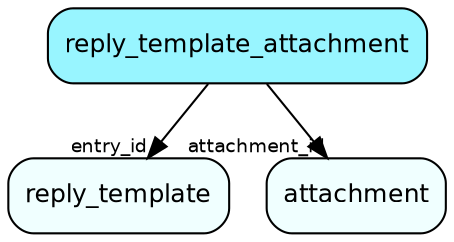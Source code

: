 digraph reply_template_attachment  {
node [shape = box style="rounded, filled" fontname = "Helvetica" fontsize = "12" ]
edge [fontname = "Helvetica" fontsize = "9"]

reply_template_attachment[fillcolor = "cadetblue1"]
reply_template[fillcolor = "azure1"]
attachment[fillcolor = "azure1"]
reply_template_attachment -> reply_template [headlabel = "entry_id"]
reply_template_attachment -> attachment [headlabel = "attachment_id"]
}
